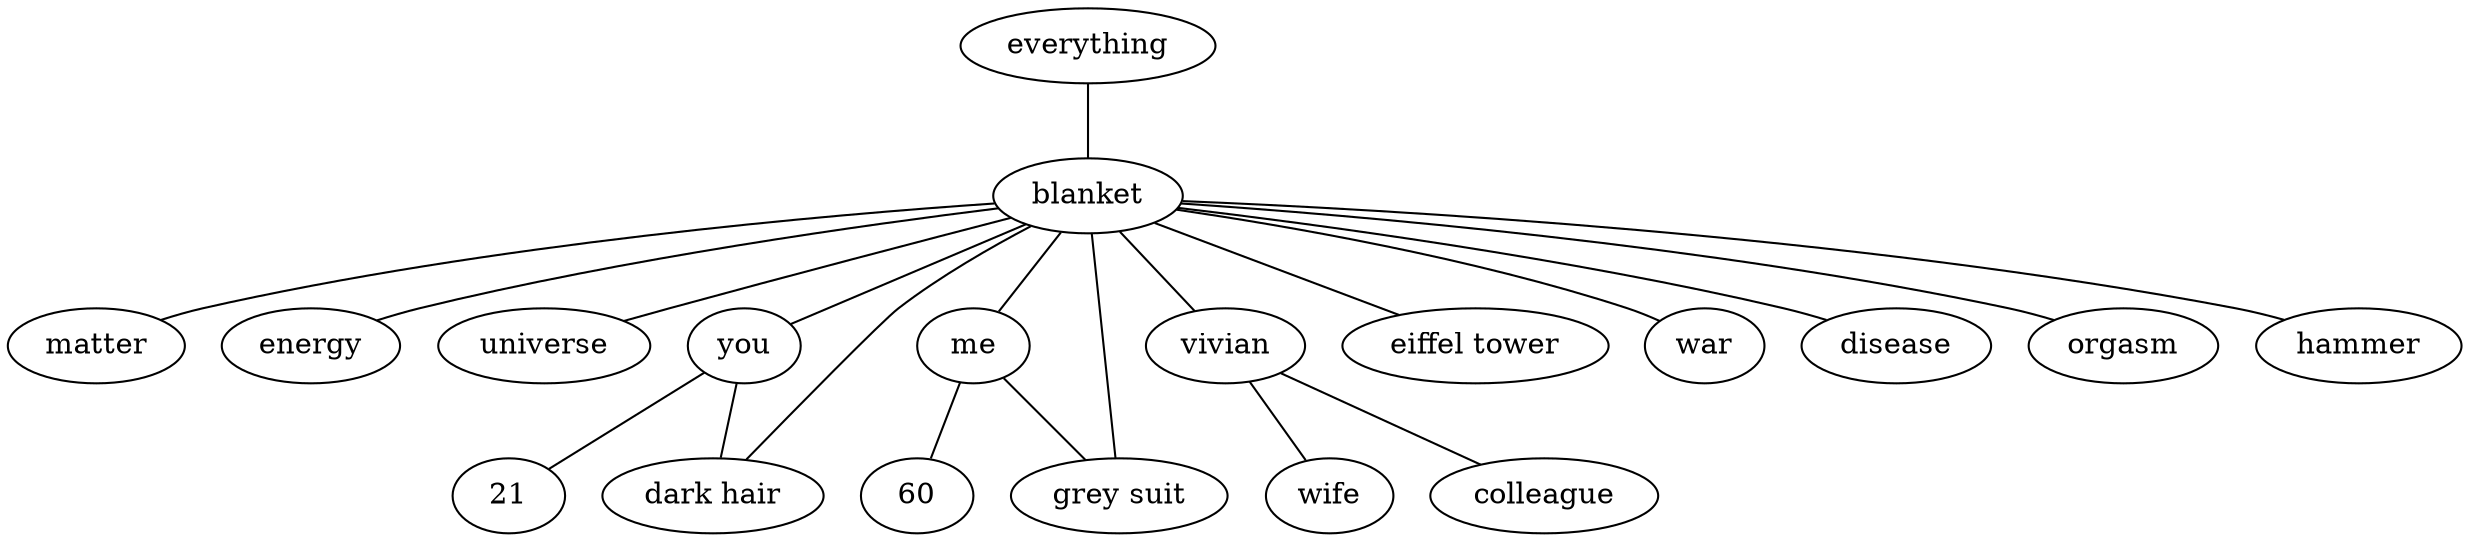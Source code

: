 /*
A graph describing Dustin Hoffman's existential analogy of "the blanket" from the movie _I Heart Huckabees_.
*/

graph Blanket {

matter 
energy
universe

blanket
everything

you 
me
vivian 
"eiffel tower"
war
disease
orgasm
hammer

everything -- blanket

blanket -- matter 
blanket -- energy
blanket -- universe
blanket -- you 
blanket -- me
blanket -- vivian 


blanket -- "eiffel tower"

blanket -- war
blanket -- disease

blanket -- orgasm
blanket -- hammer


me -- 60 
me -- "grey suit"
"grey suit" -- blanket
you -- 21
you  -- "dark hair"
"dark hair" -- blanket

vivian -- wife
vivian -- colleague


}